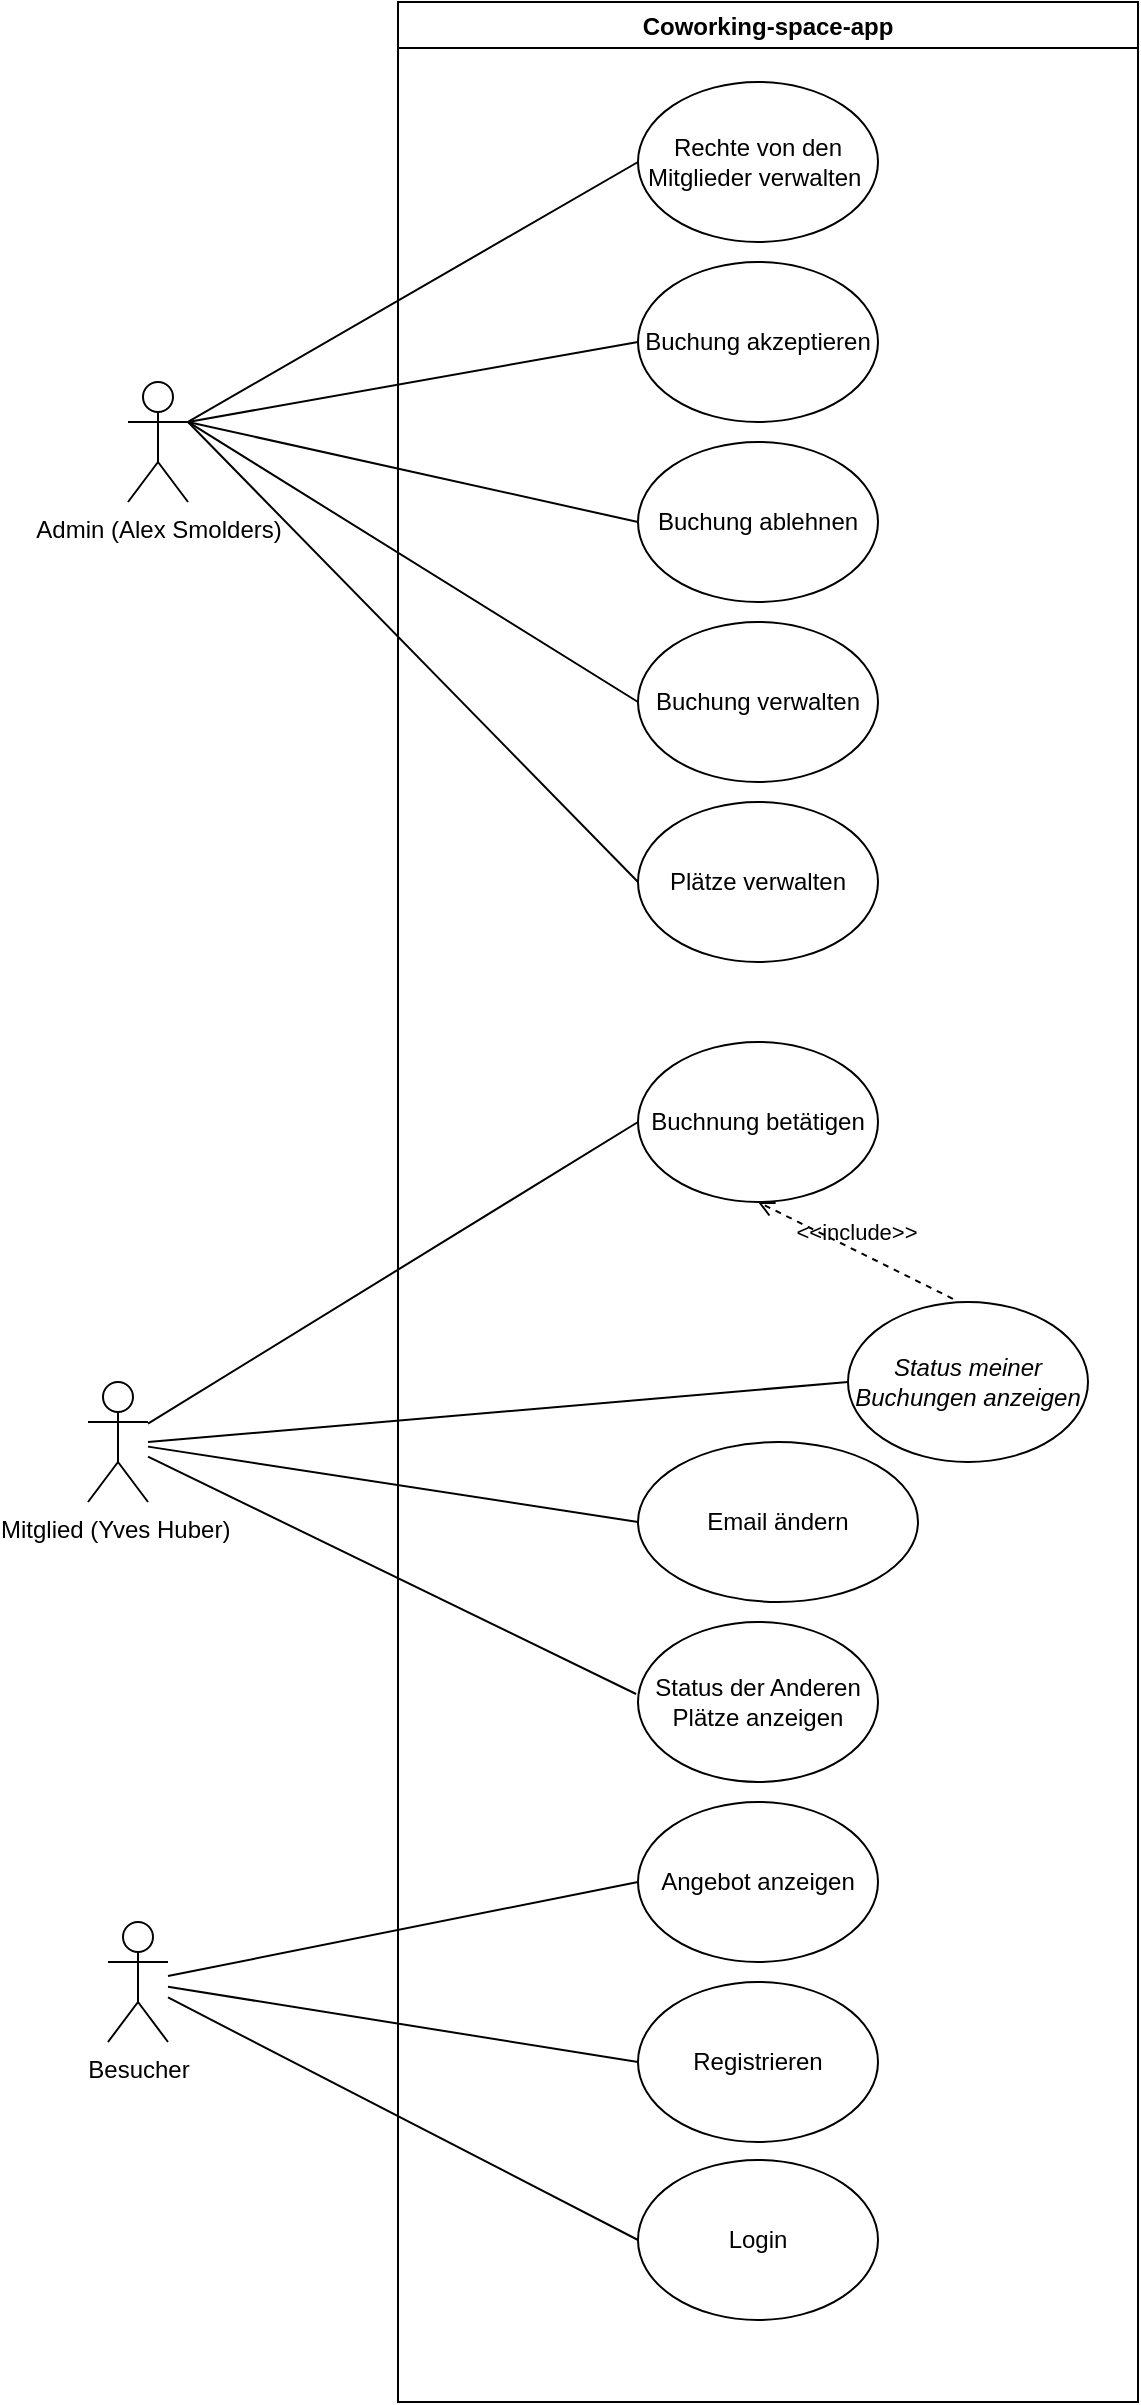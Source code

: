 <mxfile version="20.3.2" type="device"><diagram id="nL5cqTMg1d4m9H8VuyLP" name="Seite-1"><mxGraphModel dx="295" dy="762" grid="1" gridSize="10" guides="1" tooltips="1" connect="1" arrows="1" fold="1" page="1" pageScale="1" pageWidth="827" pageHeight="1169" math="0" shadow="0"><root><mxCell id="0"/><mxCell id="1" parent="0"/><mxCell id="hUhuVHC8e-gcqu5uqkaF-31" value="Coworking-space-app" style="swimlane;" parent="1" vertex="1"><mxGeometry x="1055" y="50" width="370" height="1200" as="geometry"/></mxCell><mxCell id="hUhuVHC8e-gcqu5uqkaF-32" value="Rechte von den Mitglieder verwalten&amp;nbsp;" style="ellipse;whiteSpace=wrap;html=1;" parent="hUhuVHC8e-gcqu5uqkaF-31" vertex="1"><mxGeometry x="120" y="40" width="120" height="80" as="geometry"/></mxCell><mxCell id="hUhuVHC8e-gcqu5uqkaF-33" value="Buchnung betätigen" style="ellipse;whiteSpace=wrap;html=1;" parent="hUhuVHC8e-gcqu5uqkaF-31" vertex="1"><mxGeometry x="120" y="520" width="120" height="80" as="geometry"/></mxCell><mxCell id="hUhuVHC8e-gcqu5uqkaF-35" value="&lt;i&gt;Status meiner Buchungen anzeigen&lt;/i&gt;" style="ellipse;whiteSpace=wrap;html=1;" parent="hUhuVHC8e-gcqu5uqkaF-31" vertex="1"><mxGeometry x="225" y="650" width="120" height="80" as="geometry"/></mxCell><mxCell id="hUhuVHC8e-gcqu5uqkaF-36" value="Email ändern" style="ellipse;whiteSpace=wrap;html=1;" parent="hUhuVHC8e-gcqu5uqkaF-31" vertex="1"><mxGeometry x="120" y="720" width="140" height="80" as="geometry"/></mxCell><mxCell id="hUhuVHC8e-gcqu5uqkaF-48" value="&amp;lt;&amp;lt;include&amp;gt;&amp;gt;" style="html=1;verticalAlign=bottom;labelBackgroundColor=none;endArrow=open;endFill=0;dashed=1;rounded=0;entryX=0.5;entryY=1;entryDx=0;entryDy=0;exitX=0.437;exitY=-0.02;exitDx=0;exitDy=0;exitPerimeter=0;" parent="hUhuVHC8e-gcqu5uqkaF-31" source="hUhuVHC8e-gcqu5uqkaF-35" target="hUhuVHC8e-gcqu5uqkaF-33" edge="1"><mxGeometry width="160" relative="1" as="geometry"><mxPoint x="-50" y="360" as="sourcePoint"/><mxPoint x="110" y="360" as="targetPoint"/></mxGeometry></mxCell><mxCell id="ytJYJa0ku5tgEjJZjwtw-3" value="Angebot anzeigen" style="ellipse;whiteSpace=wrap;html=1;" parent="hUhuVHC8e-gcqu5uqkaF-31" vertex="1"><mxGeometry x="120" y="900" width="120" height="80" as="geometry"/></mxCell><mxCell id="ytJYJa0ku5tgEjJZjwtw-4" value="Registrieren" style="ellipse;whiteSpace=wrap;html=1;" parent="hUhuVHC8e-gcqu5uqkaF-31" vertex="1"><mxGeometry x="120" y="990" width="120" height="80" as="geometry"/></mxCell><mxCell id="ytJYJa0ku5tgEjJZjwtw-8" value="Login" style="ellipse;whiteSpace=wrap;html=1;" parent="hUhuVHC8e-gcqu5uqkaF-31" vertex="1"><mxGeometry x="120" y="1079" width="120" height="80" as="geometry"/></mxCell><mxCell id="ytJYJa0ku5tgEjJZjwtw-11" value="Status der Anderen Plätze anzeigen" style="ellipse;whiteSpace=wrap;html=1;" parent="hUhuVHC8e-gcqu5uqkaF-31" vertex="1"><mxGeometry x="120" y="810" width="120" height="80" as="geometry"/></mxCell><mxCell id="ytJYJa0ku5tgEjJZjwtw-13" value="Buchung akzeptieren" style="ellipse;whiteSpace=wrap;html=1;" parent="hUhuVHC8e-gcqu5uqkaF-31" vertex="1"><mxGeometry x="120" y="130" width="120" height="80" as="geometry"/></mxCell><mxCell id="ytJYJa0ku5tgEjJZjwtw-19" value="Buchung ablehnen" style="ellipse;whiteSpace=wrap;html=1;" parent="hUhuVHC8e-gcqu5uqkaF-31" vertex="1"><mxGeometry x="120" y="220" width="120" height="80" as="geometry"/></mxCell><mxCell id="ytJYJa0ku5tgEjJZjwtw-22" value="Buchung verwalten" style="ellipse;whiteSpace=wrap;html=1;" parent="hUhuVHC8e-gcqu5uqkaF-31" vertex="1"><mxGeometry x="120" y="310" width="120" height="80" as="geometry"/></mxCell><mxCell id="ytJYJa0ku5tgEjJZjwtw-25" value="Plätze verwalten" style="ellipse;whiteSpace=wrap;html=1;" parent="hUhuVHC8e-gcqu5uqkaF-31" vertex="1"><mxGeometry x="120" y="400" width="120" height="80" as="geometry"/></mxCell><mxCell id="hUhuVHC8e-gcqu5uqkaF-34" value="Admin (Alex Smolders)" style="shape=umlActor;verticalLabelPosition=bottom;verticalAlign=top;html=1;outlineConnect=0;" parent="1" vertex="1"><mxGeometry x="920" y="240" width="30" height="60" as="geometry"/></mxCell><mxCell id="hUhuVHC8e-gcqu5uqkaF-37" value="Mitglied (Yves Huber)&amp;nbsp;" style="shape=umlActor;verticalLabelPosition=bottom;verticalAlign=top;html=1;outlineConnect=0;" parent="1" vertex="1"><mxGeometry x="900" y="740" width="30" height="60" as="geometry"/></mxCell><mxCell id="hUhuVHC8e-gcqu5uqkaF-38" value="" style="endArrow=none;html=1;rounded=0;exitX=0;exitY=0.5;exitDx=0;exitDy=0;entryX=1;entryY=0.333;entryDx=0;entryDy=0;entryPerimeter=0;" parent="1" source="hUhuVHC8e-gcqu5uqkaF-32" target="hUhuVHC8e-gcqu5uqkaF-34" edge="1"><mxGeometry width="50" height="50" relative="1" as="geometry"><mxPoint x="1040" y="470" as="sourcePoint"/><mxPoint x="970" y="170" as="targetPoint"/></mxGeometry></mxCell><mxCell id="hUhuVHC8e-gcqu5uqkaF-39" value="" style="endArrow=none;html=1;rounded=0;exitX=0;exitY=0.5;exitDx=0;exitDy=0;" parent="1" source="hUhuVHC8e-gcqu5uqkaF-33" target="hUhuVHC8e-gcqu5uqkaF-37" edge="1"><mxGeometry width="50" height="50" relative="1" as="geometry"><mxPoint x="1170" y="170" as="sourcePoint"/><mxPoint x="1030" y="290" as="targetPoint"/></mxGeometry></mxCell><mxCell id="hUhuVHC8e-gcqu5uqkaF-40" value="" style="endArrow=none;html=1;rounded=0;exitX=0;exitY=0.5;exitDx=0;exitDy=0;entryX=1;entryY=0.5;entryDx=0;entryDy=0;entryPerimeter=0;" parent="1" source="hUhuVHC8e-gcqu5uqkaF-35" target="hUhuVHC8e-gcqu5uqkaF-37" edge="1"><mxGeometry width="50" height="50" relative="1" as="geometry"><mxPoint x="1170" y="290" as="sourcePoint"/><mxPoint x="940" y="370" as="targetPoint"/></mxGeometry></mxCell><mxCell id="hUhuVHC8e-gcqu5uqkaF-42" value="" style="endArrow=none;html=1;rounded=0;exitX=0;exitY=0.5;exitDx=0;exitDy=0;" parent="1" source="hUhuVHC8e-gcqu5uqkaF-36" target="hUhuVHC8e-gcqu5uqkaF-37" edge="1"><mxGeometry width="50" height="50" relative="1" as="geometry"><mxPoint x="1170" y="410.0" as="sourcePoint"/><mxPoint x="970" y="370" as="targetPoint"/></mxGeometry></mxCell><mxCell id="ytJYJa0ku5tgEjJZjwtw-2" value="Besucher" style="shape=umlActor;verticalLabelPosition=bottom;verticalAlign=top;html=1;outlineConnect=0;" parent="1" vertex="1"><mxGeometry x="910" y="1010" width="30" height="60" as="geometry"/></mxCell><mxCell id="ytJYJa0ku5tgEjJZjwtw-5" value="" style="endArrow=none;html=1;rounded=0;entryX=0;entryY=0.5;entryDx=0;entryDy=0;" parent="1" source="ytJYJa0ku5tgEjJZjwtw-2" target="ytJYJa0ku5tgEjJZjwtw-3" edge="1"><mxGeometry width="50" height="50" relative="1" as="geometry"><mxPoint x="1150" y="700" as="sourcePoint"/><mxPoint x="1190" y="660" as="targetPoint"/></mxGeometry></mxCell><mxCell id="ytJYJa0ku5tgEjJZjwtw-6" value="" style="endArrow=none;html=1;rounded=0;entryX=0;entryY=0.5;entryDx=0;entryDy=0;" parent="1" source="ytJYJa0ku5tgEjJZjwtw-2" target="ytJYJa0ku5tgEjJZjwtw-4" edge="1"><mxGeometry width="50" height="50" relative="1" as="geometry"><mxPoint x="960" y="660" as="sourcePoint"/><mxPoint x="860" y="660" as="targetPoint"/></mxGeometry></mxCell><mxCell id="ytJYJa0ku5tgEjJZjwtw-9" value="" style="endArrow=none;html=1;rounded=0;entryX=0;entryY=0.5;entryDx=0;entryDy=0;" parent="1" source="ytJYJa0ku5tgEjJZjwtw-2" target="ytJYJa0ku5tgEjJZjwtw-8" edge="1"><mxGeometry width="50" height="50" relative="1" as="geometry"><mxPoint x="960" y="660" as="sourcePoint"/><mxPoint x="1200" y="680" as="targetPoint"/></mxGeometry></mxCell><mxCell id="ytJYJa0ku5tgEjJZjwtw-12" value="" style="endArrow=none;html=1;rounded=0;exitX=-0.008;exitY=0.45;exitDx=0;exitDy=0;exitPerimeter=0;" parent="1" source="ytJYJa0ku5tgEjJZjwtw-11" target="hUhuVHC8e-gcqu5uqkaF-37" edge="1"><mxGeometry width="50" height="50" relative="1" as="geometry"><mxPoint x="1110" y="580" as="sourcePoint"/><mxPoint x="1160" y="530" as="targetPoint"/></mxGeometry></mxCell><mxCell id="ytJYJa0ku5tgEjJZjwtw-20" value="" style="endArrow=none;html=1;rounded=0;exitX=1;exitY=0.333;exitDx=0;exitDy=0;exitPerimeter=0;entryX=0;entryY=0.5;entryDx=0;entryDy=0;" parent="1" source="hUhuVHC8e-gcqu5uqkaF-34" target="ytJYJa0ku5tgEjJZjwtw-19" edge="1"><mxGeometry width="50" height="50" relative="1" as="geometry"><mxPoint x="1110" y="410" as="sourcePoint"/><mxPoint x="1160" y="360" as="targetPoint"/></mxGeometry></mxCell><mxCell id="ytJYJa0ku5tgEjJZjwtw-21" value="" style="endArrow=none;html=1;rounded=0;exitX=0;exitY=0.5;exitDx=0;exitDy=0;entryX=1;entryY=0.333;entryDx=0;entryDy=0;entryPerimeter=0;" parent="1" source="ytJYJa0ku5tgEjJZjwtw-13" target="hUhuVHC8e-gcqu5uqkaF-34" edge="1"><mxGeometry width="50" height="50" relative="1" as="geometry"><mxPoint x="950" y="310" as="sourcePoint"/><mxPoint x="970" y="150" as="targetPoint"/></mxGeometry></mxCell><mxCell id="ytJYJa0ku5tgEjJZjwtw-23" value="" style="endArrow=none;html=1;rounded=0;exitX=0;exitY=0.5;exitDx=0;exitDy=0;entryX=1;entryY=0.333;entryDx=0;entryDy=0;entryPerimeter=0;" parent="1" source="ytJYJa0ku5tgEjJZjwtw-22" target="hUhuVHC8e-gcqu5uqkaF-34" edge="1"><mxGeometry width="50" height="50" relative="1" as="geometry"><mxPoint x="1110" y="410" as="sourcePoint"/><mxPoint x="970" y="150" as="targetPoint"/></mxGeometry></mxCell><mxCell id="ytJYJa0ku5tgEjJZjwtw-27" value="" style="endArrow=none;html=1;rounded=0;exitX=0;exitY=0.5;exitDx=0;exitDy=0;" parent="1" source="ytJYJa0ku5tgEjJZjwtw-25" edge="1"><mxGeometry width="50" height="50" relative="1" as="geometry"><mxPoint x="900" y="310" as="sourcePoint"/><mxPoint x="950" y="260" as="targetPoint"/></mxGeometry></mxCell></root></mxGraphModel></diagram></mxfile>